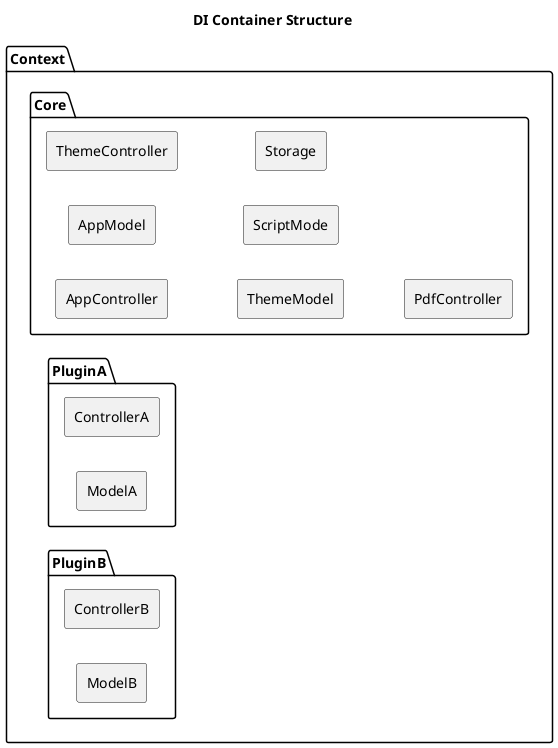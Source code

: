 @startuml

skinparam monochrome true

title DI Container Structure
left to right direction

package Context {

 package Core {
  rectangle AppController
  rectangle AppModel
  rectangle ThemeController
  rectangle ThemeModel
  rectangle ScriptMode
  rectangle Storage
  rectangle PdfController
 }

 package PluginA {
  rectangle ControllerA
  rectangle ModelA
 }

 package PluginB {
  rectangle ControllerB
  rectangle ModelB
 }

}
@enduml